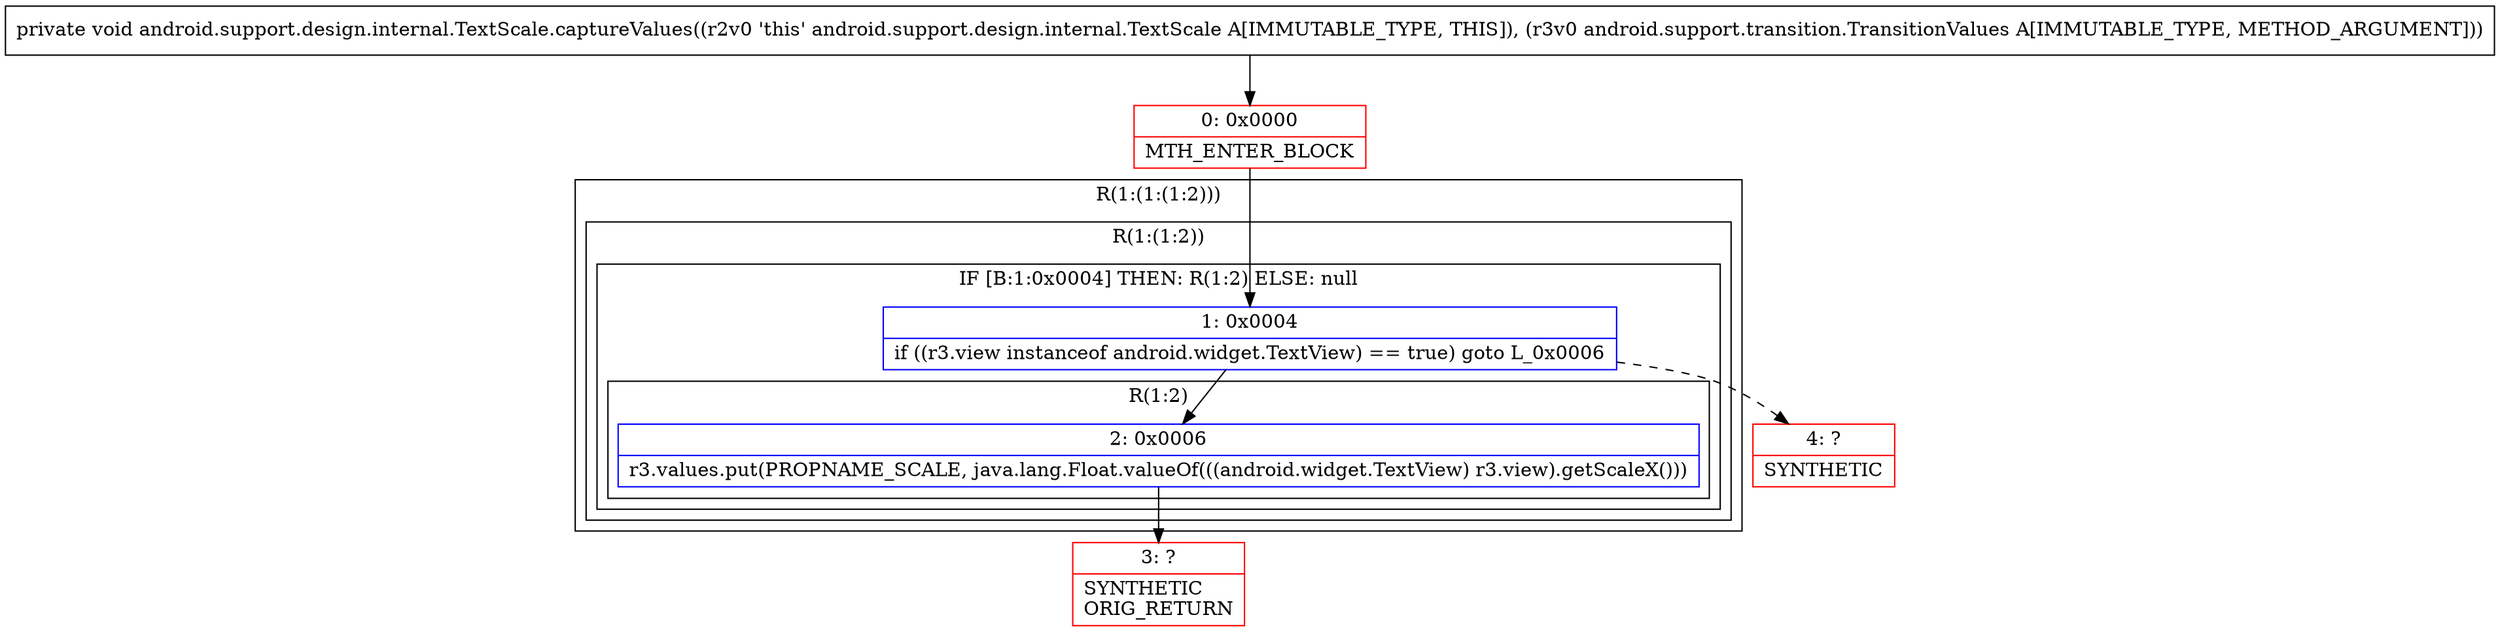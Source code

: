 digraph "CFG forandroid.support.design.internal.TextScale.captureValues(Landroid\/support\/transition\/TransitionValues;)V" {
subgraph cluster_Region_1881540912 {
label = "R(1:(1:(1:2)))";
node [shape=record,color=blue];
subgraph cluster_Region_436017606 {
label = "R(1:(1:2))";
node [shape=record,color=blue];
subgraph cluster_IfRegion_474412828 {
label = "IF [B:1:0x0004] THEN: R(1:2) ELSE: null";
node [shape=record,color=blue];
Node_1 [shape=record,label="{1\:\ 0x0004|if ((r3.view instanceof android.widget.TextView) == true) goto L_0x0006\l}"];
subgraph cluster_Region_1667817294 {
label = "R(1:2)";
node [shape=record,color=blue];
Node_2 [shape=record,label="{2\:\ 0x0006|r3.values.put(PROPNAME_SCALE, java.lang.Float.valueOf(((android.widget.TextView) r3.view).getScaleX()))\l}"];
}
}
}
}
Node_0 [shape=record,color=red,label="{0\:\ 0x0000|MTH_ENTER_BLOCK\l}"];
Node_3 [shape=record,color=red,label="{3\:\ ?|SYNTHETIC\lORIG_RETURN\l}"];
Node_4 [shape=record,color=red,label="{4\:\ ?|SYNTHETIC\l}"];
MethodNode[shape=record,label="{private void android.support.design.internal.TextScale.captureValues((r2v0 'this' android.support.design.internal.TextScale A[IMMUTABLE_TYPE, THIS]), (r3v0 android.support.transition.TransitionValues A[IMMUTABLE_TYPE, METHOD_ARGUMENT])) }"];
MethodNode -> Node_0;
Node_1 -> Node_2;
Node_1 -> Node_4[style=dashed];
Node_2 -> Node_3;
Node_0 -> Node_1;
}

